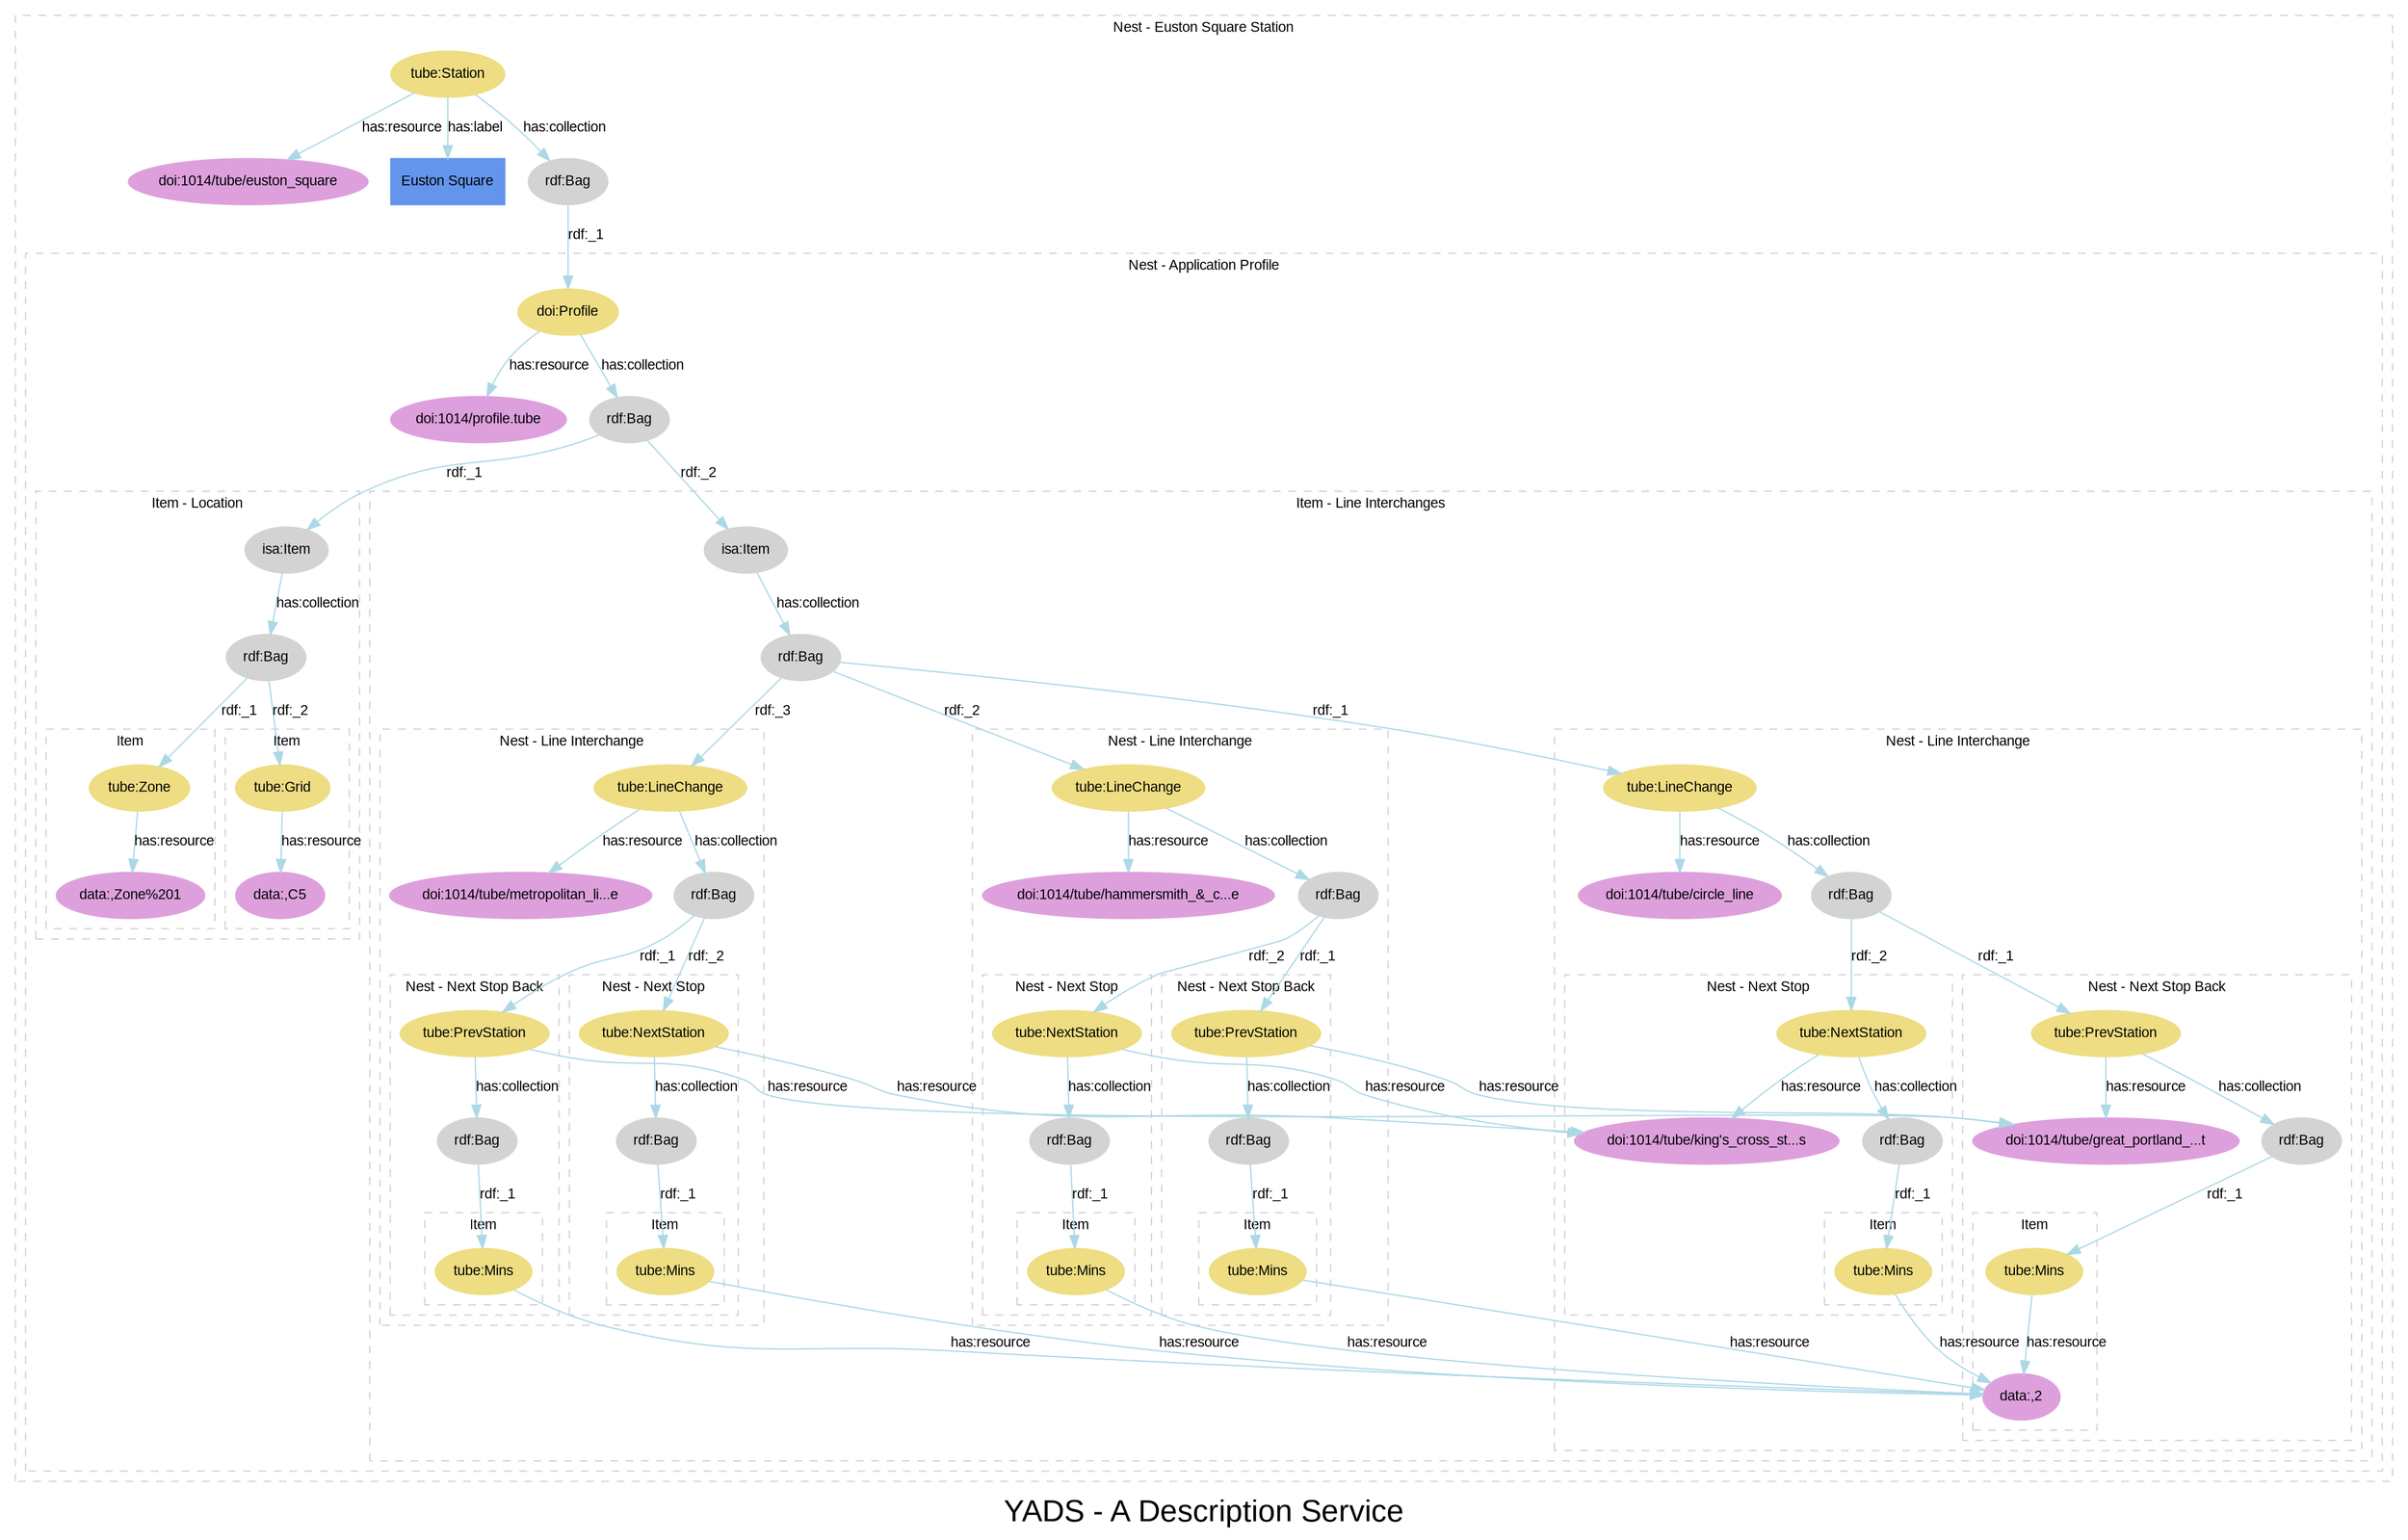 
digraph yads { 



graph [

  fontname=arial, fontsize=24

  label="YADS - A Description Service"

];

node [

  fontname=arial, fontsize=11, fontcolor=black,

  style=filled, color=cornflowerblue,

];

edge [

  fontname=arial, fontsize=11, fontcolor=black,

  style=filled, color=lightblue,

];

rankdir=TB;



subgraph cluster_1 {



  style=dashed; color=lightgrey;

  fontname=arial; fontsize=11;

  fontcolor="black"; label="Nest - Euston Square Station";



  ":_1" [label="tube:Station", color=lightgoldenrod];

  ":_1" -> "doi:1014/tube/euston_square" [label="has:resource", URL="http://www2.elsevier.co.uk/~tony/1014/yads-schema-2002-04-03#resource"];

  ":_1" -> "node_1" [label="has:label", URL="http://www2.elsevier.co.uk/~tony/1014/yads-schema-2002-04-03#label"];



  ":_1" -> ":_2" [label="has:collection", URL="http://www2.elsevier.co.uk/~tony/1014/yads-schema-2002-04-03#collection"];

  ":_2" [label="rdf:Bag", color=lightgrey];

  "doi:1014/tube/euston_square" [color=plum, URL="http://dx.doi.org/1014/tube/euston_square"];

  "node_1" [shape=box, label="Euston Square"];

  ":_2" [label="rdf:Bag", color=lightgrey, URL="http://www.w3.org/1999/02/22-rdf-syntax-ns#Bag"];

  ":_2" -> ":_3" [label="rdf:_1", URL="http://www.w3.org/1999/02/22-rdf-syntax-ns#_1"];

":_3" [label="isa:Nest"]



subgraph cluster_3 {



  style=dashed; color=lightgrey;

  fontname=arial; fontsize=11;

  fontcolor="black"; label="Nest - Application Profile";



  ":_3" [label="doi:Profile", color=lightgoldenrod];

  ":_3" -> "doi:1014/profile.tube" [label="has:resource", URL="http://www2.elsevier.co.uk/~tony/1014/yads-schema-2002-04-03#resource"];



  ":_3" -> ":_4" [label="has:collection", URL="http://www2.elsevier.co.uk/~tony/1014/yads-schema-2002-04-03#collection"];

  ":_4" [label="rdf:Bag", color=lightgrey];

  "doi:1014/profile.tube" [color=plum, URL="http://dx.doi.org/1014/profile.tube"];

  ":_4" [label="rdf:Bag", color=lightgrey, URL="http://www.w3.org/1999/02/22-rdf-syntax-ns#Bag"];

  ":_4" -> ":_5" [label="rdf:_1", URL="http://www.w3.org/1999/02/22-rdf-syntax-ns#_1"];

":_5" [label="isa:Item"]

  ":_4" -> ":_9" [label="rdf:_2", URL="http://www.w3.org/1999/02/22-rdf-syntax-ns#_2"];

":_9" [label="isa:Item"]



subgraph cluster_5 {



  style=dashed; color=lightgrey;

  fontname=arial; fontsize=11;

  fontcolor="black"; label="Item - Location";



  ":_5" [label="isa:Item", color=lightgrey, URL="http://www2.elsevier.co.uk/~tony/1014/yads-schema-2002-04-03#Item"];

  ":_5" -> ":_6" [label="has:collection", URL="http://www2.elsevier.co.uk/~tony/1014/yads-schema-2002-04-03#collection"];

  ":_6" [label="rdf:Bag", color=lightgrey];

  ":_6" [label="rdf:Bag", color=lightgrey, URL="http://www.w3.org/1999/02/22-rdf-syntax-ns#Bag"];

  ":_6" -> ":_7" [label="rdf:_1", URL="http://www.w3.org/1999/02/22-rdf-syntax-ns#_1"];

":_7" [label="isa:Item"]

  ":_6" -> ":_8" [label="rdf:_2", URL="http://www.w3.org/1999/02/22-rdf-syntax-ns#_2"];

":_8" [label="isa:Item"]



subgraph cluster_7 {



  style=dashed; color=lightgrey;

  fontname=arial; fontsize=11;

  fontcolor="black"; label="Item";



  ":_7" [label="tube:Zone", color=lightgoldenrod];

  ":_7" -> "data:,Zone%201" [label="has:resource", URL="http://www2.elsevier.co.uk/~tony/1014/yads-schema-2002-04-03#resource"];



  "data:,Zone%201" [color=plum, URL="data:,Zone%201"];

}



subgraph cluster_8 {



  style=dashed; color=lightgrey;

  fontname=arial; fontsize=11;

  fontcolor="black"; label="Item";



  ":_8" [label="tube:Grid", color=lightgoldenrod];

  ":_8" -> "data:,C5" [label="has:resource", URL="http://www2.elsevier.co.uk/~tony/1014/yads-schema-2002-04-03#resource"];



  "data:,C5" [color=plum, URL="data:,C5"];

}



}



subgraph cluster_9 {



  style=dashed; color=lightgrey;

  fontname=arial; fontsize=11;

  fontcolor="black"; label="Item - Line Interchanges";



  ":_9" [label="isa:Item", color=lightgrey, URL="http://www2.elsevier.co.uk/~tony/1014/yads-schema-2002-04-03#Item"];

  ":_9" -> ":_10" [label="has:collection", URL="http://www2.elsevier.co.uk/~tony/1014/yads-schema-2002-04-03#collection"];

  ":_10" [label="rdf:Bag", color=lightgrey];

  ":_10" [label="rdf:Bag", color=lightgrey, URL="http://www.w3.org/1999/02/22-rdf-syntax-ns#Bag"];

  ":_10" -> ":_11" [label="rdf:_1", URL="http://www.w3.org/1999/02/22-rdf-syntax-ns#_1"];

":_11" [label="isa:Nest"]

  ":_10" -> ":_19" [label="rdf:_2", URL="http://www.w3.org/1999/02/22-rdf-syntax-ns#_2"];

":_19" [label="isa:Nest"]

  ":_10" -> ":_27" [label="rdf:_3", URL="http://www.w3.org/1999/02/22-rdf-syntax-ns#_3"];

":_27" [label="isa:Nest"]



subgraph cluster_11 {



  style=dashed; color=lightgrey;

  fontname=arial; fontsize=11;

  fontcolor="black"; label="Nest - Line Interchange";



  ":_11" [label="tube:LineChange", color=lightgoldenrod];

  ":_11" -> "doi:1014/tube/circle_line" [label="has:resource", URL="http://www2.elsevier.co.uk/~tony/1014/yads-schema-2002-04-03#resource"];



  ":_11" -> ":_12" [label="has:collection", URL="http://www2.elsevier.co.uk/~tony/1014/yads-schema-2002-04-03#collection"];

  ":_12" [label="rdf:Bag", color=lightgrey];

  "doi:1014/tube/circle_line" [color=plum, URL="http://dx.doi.org/1014/tube/circle_line"];

  ":_12" [label="rdf:Bag", color=lightgrey, URL="http://www.w3.org/1999/02/22-rdf-syntax-ns#Bag"];

  ":_12" -> ":_13" [label="rdf:_1", URL="http://www.w3.org/1999/02/22-rdf-syntax-ns#_1"];

":_13" [label="isa:Nest"]

  ":_12" -> ":_16" [label="rdf:_2", URL="http://www.w3.org/1999/02/22-rdf-syntax-ns#_2"];

":_16" [label="isa:Nest"]



subgraph cluster_13 {



  style=dashed; color=lightgrey;

  fontname=arial; fontsize=11;

  fontcolor="black"; label="Nest - Next Stop Back";



  ":_13" [label="tube:PrevStation", color=lightgoldenrod];

  ":_13" -> "doi:1014/tube/great_portland_...t" [label="has:resource", URL="http://www2.elsevier.co.uk/~tony/1014/yads-schema-2002-04-03#resource"];



  ":_13" -> ":_14" [label="has:collection", URL="http://www2.elsevier.co.uk/~tony/1014/yads-schema-2002-04-03#collection"];

  ":_14" [label="rdf:Bag", color=lightgrey];

  "doi:1014/tube/great_portland_...t" [color=plum, URL="http://dx.doi.org/1014/tube/great_portland_street"];

  ":_14" [label="rdf:Bag", color=lightgrey, URL="http://www.w3.org/1999/02/22-rdf-syntax-ns#Bag"];

  ":_14" -> ":_15" [label="rdf:_1", URL="http://www.w3.org/1999/02/22-rdf-syntax-ns#_1"];

":_15" [label="isa:Item"]



subgraph cluster_15 {



  style=dashed; color=lightgrey;

  fontname=arial; fontsize=11;

  fontcolor="black"; label="Item";



  ":_15" [label="tube:Mins", color=lightgoldenrod];

  ":_15" -> "data:,2" [label="has:resource", URL="http://www2.elsevier.co.uk/~tony/1014/yads-schema-2002-04-03#resource"];



  "data:,2" [color=plum, URL="data:,2"];

}



}



subgraph cluster_16 {



  style=dashed; color=lightgrey;

  fontname=arial; fontsize=11;

  fontcolor="black"; label="Nest - Next Stop";



  ":_16" [label="tube:NextStation", color=lightgoldenrod];

  ":_16" -> "doi:1014/tube/king's_cross_st...s" [label="has:resource", URL="http://www2.elsevier.co.uk/~tony/1014/yads-schema-2002-04-03#resource"];



  ":_16" -> ":_17" [label="has:collection", URL="http://www2.elsevier.co.uk/~tony/1014/yads-schema-2002-04-03#collection"];

  ":_17" [label="rdf:Bag", color=lightgrey];

  "doi:1014/tube/king's_cross_st...s" [color=plum, URL="http://dx.doi.org/1014/tube/king's_cross_st._pancras"];

  ":_17" [label="rdf:Bag", color=lightgrey, URL="http://www.w3.org/1999/02/22-rdf-syntax-ns#Bag"];

  ":_17" -> ":_18" [label="rdf:_1", URL="http://www.w3.org/1999/02/22-rdf-syntax-ns#_1"];

":_18" [label="isa:Item"]



subgraph cluster_18 {



  style=dashed; color=lightgrey;

  fontname=arial; fontsize=11;

  fontcolor="black"; label="Item";



  ":_18" [label="tube:Mins", color=lightgoldenrod];

  ":_18" -> "data:,2" [label="has:resource", URL="http://www2.elsevier.co.uk/~tony/1014/yads-schema-2002-04-03#resource"];



  "data:,2" [color=plum, URL="data:,2"];

}



}



}



subgraph cluster_19 {



  style=dashed; color=lightgrey;

  fontname=arial; fontsize=11;

  fontcolor="black"; label="Nest - Line Interchange";



  ":_19" [label="tube:LineChange", color=lightgoldenrod];

  ":_19" -> "doi:1014/tube/hammersmith_&amp;_c...e" [label="has:resource", URL="http://www2.elsevier.co.uk/~tony/1014/yads-schema-2002-04-03#resource"];



  ":_19" -> ":_20" [label="has:collection", URL="http://www2.elsevier.co.uk/~tony/1014/yads-schema-2002-04-03#collection"];

  ":_20" [label="rdf:Bag", color=lightgrey];

  "doi:1014/tube/hammersmith_&amp;_c...e" [color=plum, URL="http://dx.doi.org/1014/tube/hammersmith_&amp;_city_line"];

  ":_20" [label="rdf:Bag", color=lightgrey, URL="http://www.w3.org/1999/02/22-rdf-syntax-ns#Bag"];

  ":_20" -> ":_21" [label="rdf:_1", URL="http://www.w3.org/1999/02/22-rdf-syntax-ns#_1"];

":_21" [label="isa:Nest"]

  ":_20" -> ":_24" [label="rdf:_2", URL="http://www.w3.org/1999/02/22-rdf-syntax-ns#_2"];

":_24" [label="isa:Nest"]



subgraph cluster_21 {



  style=dashed; color=lightgrey;

  fontname=arial; fontsize=11;

  fontcolor="black"; label="Nest - Next Stop Back";



  ":_21" [label="tube:PrevStation", color=lightgoldenrod];

  ":_21" -> "doi:1014/tube/great_portland_...t" [label="has:resource", URL="http://www2.elsevier.co.uk/~tony/1014/yads-schema-2002-04-03#resource"];



  ":_21" -> ":_22" [label="has:collection", URL="http://www2.elsevier.co.uk/~tony/1014/yads-schema-2002-04-03#collection"];

  ":_22" [label="rdf:Bag", color=lightgrey];

  "doi:1014/tube/great_portland_...t" [color=plum, URL="http://dx.doi.org/1014/tube/great_portland_street"];

  ":_22" [label="rdf:Bag", color=lightgrey, URL="http://www.w3.org/1999/02/22-rdf-syntax-ns#Bag"];

  ":_22" -> ":_23" [label="rdf:_1", URL="http://www.w3.org/1999/02/22-rdf-syntax-ns#_1"];

":_23" [label="isa:Item"]



subgraph cluster_23 {



  style=dashed; color=lightgrey;

  fontname=arial; fontsize=11;

  fontcolor="black"; label="Item";



  ":_23" [label="tube:Mins", color=lightgoldenrod];

  ":_23" -> "data:,2" [label="has:resource", URL="http://www2.elsevier.co.uk/~tony/1014/yads-schema-2002-04-03#resource"];



  "data:,2" [color=plum, URL="data:,2"];

}



}



subgraph cluster_24 {



  style=dashed; color=lightgrey;

  fontname=arial; fontsize=11;

  fontcolor="black"; label="Nest - Next Stop";



  ":_24" [label="tube:NextStation", color=lightgoldenrod];

  ":_24" -> "doi:1014/tube/king's_cross_st...s" [label="has:resource", URL="http://www2.elsevier.co.uk/~tony/1014/yads-schema-2002-04-03#resource"];



  ":_24" -> ":_25" [label="has:collection", URL="http://www2.elsevier.co.uk/~tony/1014/yads-schema-2002-04-03#collection"];

  ":_25" [label="rdf:Bag", color=lightgrey];

  "doi:1014/tube/king's_cross_st...s" [color=plum, URL="http://dx.doi.org/1014/tube/king's_cross_st._pancras"];

  ":_25" [label="rdf:Bag", color=lightgrey, URL="http://www.w3.org/1999/02/22-rdf-syntax-ns#Bag"];

  ":_25" -> ":_26" [label="rdf:_1", URL="http://www.w3.org/1999/02/22-rdf-syntax-ns#_1"];

":_26" [label="isa:Item"]



subgraph cluster_26 {



  style=dashed; color=lightgrey;

  fontname=arial; fontsize=11;

  fontcolor="black"; label="Item";



  ":_26" [label="tube:Mins", color=lightgoldenrod];

  ":_26" -> "data:,2" [label="has:resource", URL="http://www2.elsevier.co.uk/~tony/1014/yads-schema-2002-04-03#resource"];



  "data:,2" [color=plum, URL="data:,2"];

}



}



}



subgraph cluster_27 {



  style=dashed; color=lightgrey;

  fontname=arial; fontsize=11;

  fontcolor="black"; label="Nest - Line Interchange";



  ":_27" [label="tube:LineChange", color=lightgoldenrod];

  ":_27" -> "doi:1014/tube/metropolitan_li...e" [label="has:resource", URL="http://www2.elsevier.co.uk/~tony/1014/yads-schema-2002-04-03#resource"];



  ":_27" -> ":_28" [label="has:collection", URL="http://www2.elsevier.co.uk/~tony/1014/yads-schema-2002-04-03#collection"];

  ":_28" [label="rdf:Bag", color=lightgrey];

  "doi:1014/tube/metropolitan_li...e" [color=plum, URL="http://dx.doi.org/1014/tube/metropolitan_line"];

  ":_28" [label="rdf:Bag", color=lightgrey, URL="http://www.w3.org/1999/02/22-rdf-syntax-ns#Bag"];

  ":_28" -> ":_29" [label="rdf:_1", URL="http://www.w3.org/1999/02/22-rdf-syntax-ns#_1"];

":_29" [label="isa:Nest"]

  ":_28" -> ":_32" [label="rdf:_2", URL="http://www.w3.org/1999/02/22-rdf-syntax-ns#_2"];

":_32" [label="isa:Nest"]



subgraph cluster_29 {



  style=dashed; color=lightgrey;

  fontname=arial; fontsize=11;

  fontcolor="black"; label="Nest - Next Stop Back";



  ":_29" [label="tube:PrevStation", color=lightgoldenrod];

  ":_29" -> "doi:1014/tube/great_portland_...t" [label="has:resource", URL="http://www2.elsevier.co.uk/~tony/1014/yads-schema-2002-04-03#resource"];



  ":_29" -> ":_30" [label="has:collection", URL="http://www2.elsevier.co.uk/~tony/1014/yads-schema-2002-04-03#collection"];

  ":_30" [label="rdf:Bag", color=lightgrey];

  "doi:1014/tube/great_portland_...t" [color=plum, URL="http://dx.doi.org/1014/tube/great_portland_street"];

  ":_30" [label="rdf:Bag", color=lightgrey, URL="http://www.w3.org/1999/02/22-rdf-syntax-ns#Bag"];

  ":_30" -> ":_31" [label="rdf:_1", URL="http://www.w3.org/1999/02/22-rdf-syntax-ns#_1"];

":_31" [label="isa:Item"]



subgraph cluster_31 {



  style=dashed; color=lightgrey;

  fontname=arial; fontsize=11;

  fontcolor="black"; label="Item";



  ":_31" [label="tube:Mins", color=lightgoldenrod];

  ":_31" -> "data:,2" [label="has:resource", URL="http://www2.elsevier.co.uk/~tony/1014/yads-schema-2002-04-03#resource"];



  "data:,2" [color=plum, URL="data:,2"];

}



}



subgraph cluster_32 {



  style=dashed; color=lightgrey;

  fontname=arial; fontsize=11;

  fontcolor="black"; label="Nest - Next Stop";



  ":_32" [label="tube:NextStation", color=lightgoldenrod];

  ":_32" -> "doi:1014/tube/king's_cross_st...s" [label="has:resource", URL="http://www2.elsevier.co.uk/~tony/1014/yads-schema-2002-04-03#resource"];



  ":_32" -> ":_33" [label="has:collection", URL="http://www2.elsevier.co.uk/~tony/1014/yads-schema-2002-04-03#collection"];

  ":_33" [label="rdf:Bag", color=lightgrey];

  "doi:1014/tube/king's_cross_st...s" [color=plum, URL="http://dx.doi.org/1014/tube/king's_cross_st._pancras"];

  ":_33" [label="rdf:Bag", color=lightgrey, URL="http://www.w3.org/1999/02/22-rdf-syntax-ns#Bag"];

  ":_33" -> ":_34" [label="rdf:_1", URL="http://www.w3.org/1999/02/22-rdf-syntax-ns#_1"];

":_34" [label="isa:Item"]



subgraph cluster_34 {



  style=dashed; color=lightgrey;

  fontname=arial; fontsize=11;

  fontcolor="black"; label="Item";



  ":_34" [label="tube:Mins", color=lightgoldenrod];

  ":_34" -> "data:,2" [label="has:resource", URL="http://www2.elsevier.co.uk/~tony/1014/yads-schema-2002-04-03#resource"];



  "data:,2" [color=plum, URL="data:,2"];

}



}



}



}



}



}



}

